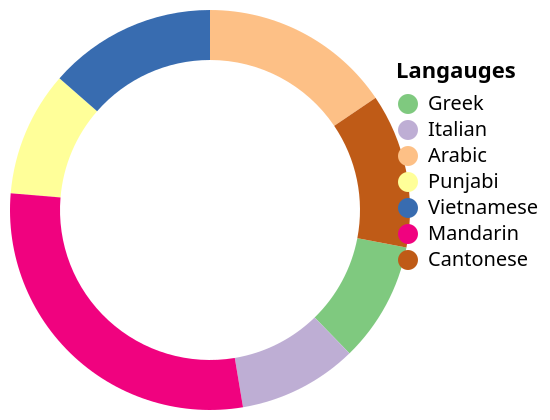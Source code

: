 {
  "$schema": "https://vega.github.io/schema/vega-lite/v6.json",
  "description": "Top 7 langauges spoken at home in Australia excludign english 2021",
  "width": 150,
  "height": 150,
  "data": {
    "values": [
      {"category": "Greek", "value": 229643},
      {"category": "Italian", "value": 228042},
      {"category": "Arabic", "value": 367159},
      {"category": "Punjabi", "value": 239033},
      {"category": "Vietnamese", "value": 320758},
      {"category": "Mandarin", "value": 685274},
      {"category": "Cantonese", "value": 295281}
    ]
  },
  "layer": [
    {
      "mark": {"type": "arc", "innerRadius": 100},
      "encoding": {
        "theta": {"field": "value", "type": "quantitative"},
        "color": {
          "field": "category",
          "type": "nominal",
          "scale": {
            "domain": [
              "Greek",
              "Italian",
              "Arabic",
              "Punjabi",
              "Vietnamese",
              "Mandarin",
              "Cantonese"
            ],
            "range": [
              "#7fc97f",
              "#beaed4",
              "#fdc086",
              "#ffff99",
              "#386cb0",
              "#f0027f",
              "#bf5b17"
            ]
          },
          "legend": {"title": "Langauges"}
        },
        "tooltip": [
          {"field": "category", "type": "nominal", "title": "Language"},
          {
            "field": "value",
            "type": "quantitative",
            "aggregate": "sum",
            "title": "Number of speakers",
            "format": ","
          }
        ]
      }
    }
  ],
  "config": {}
}